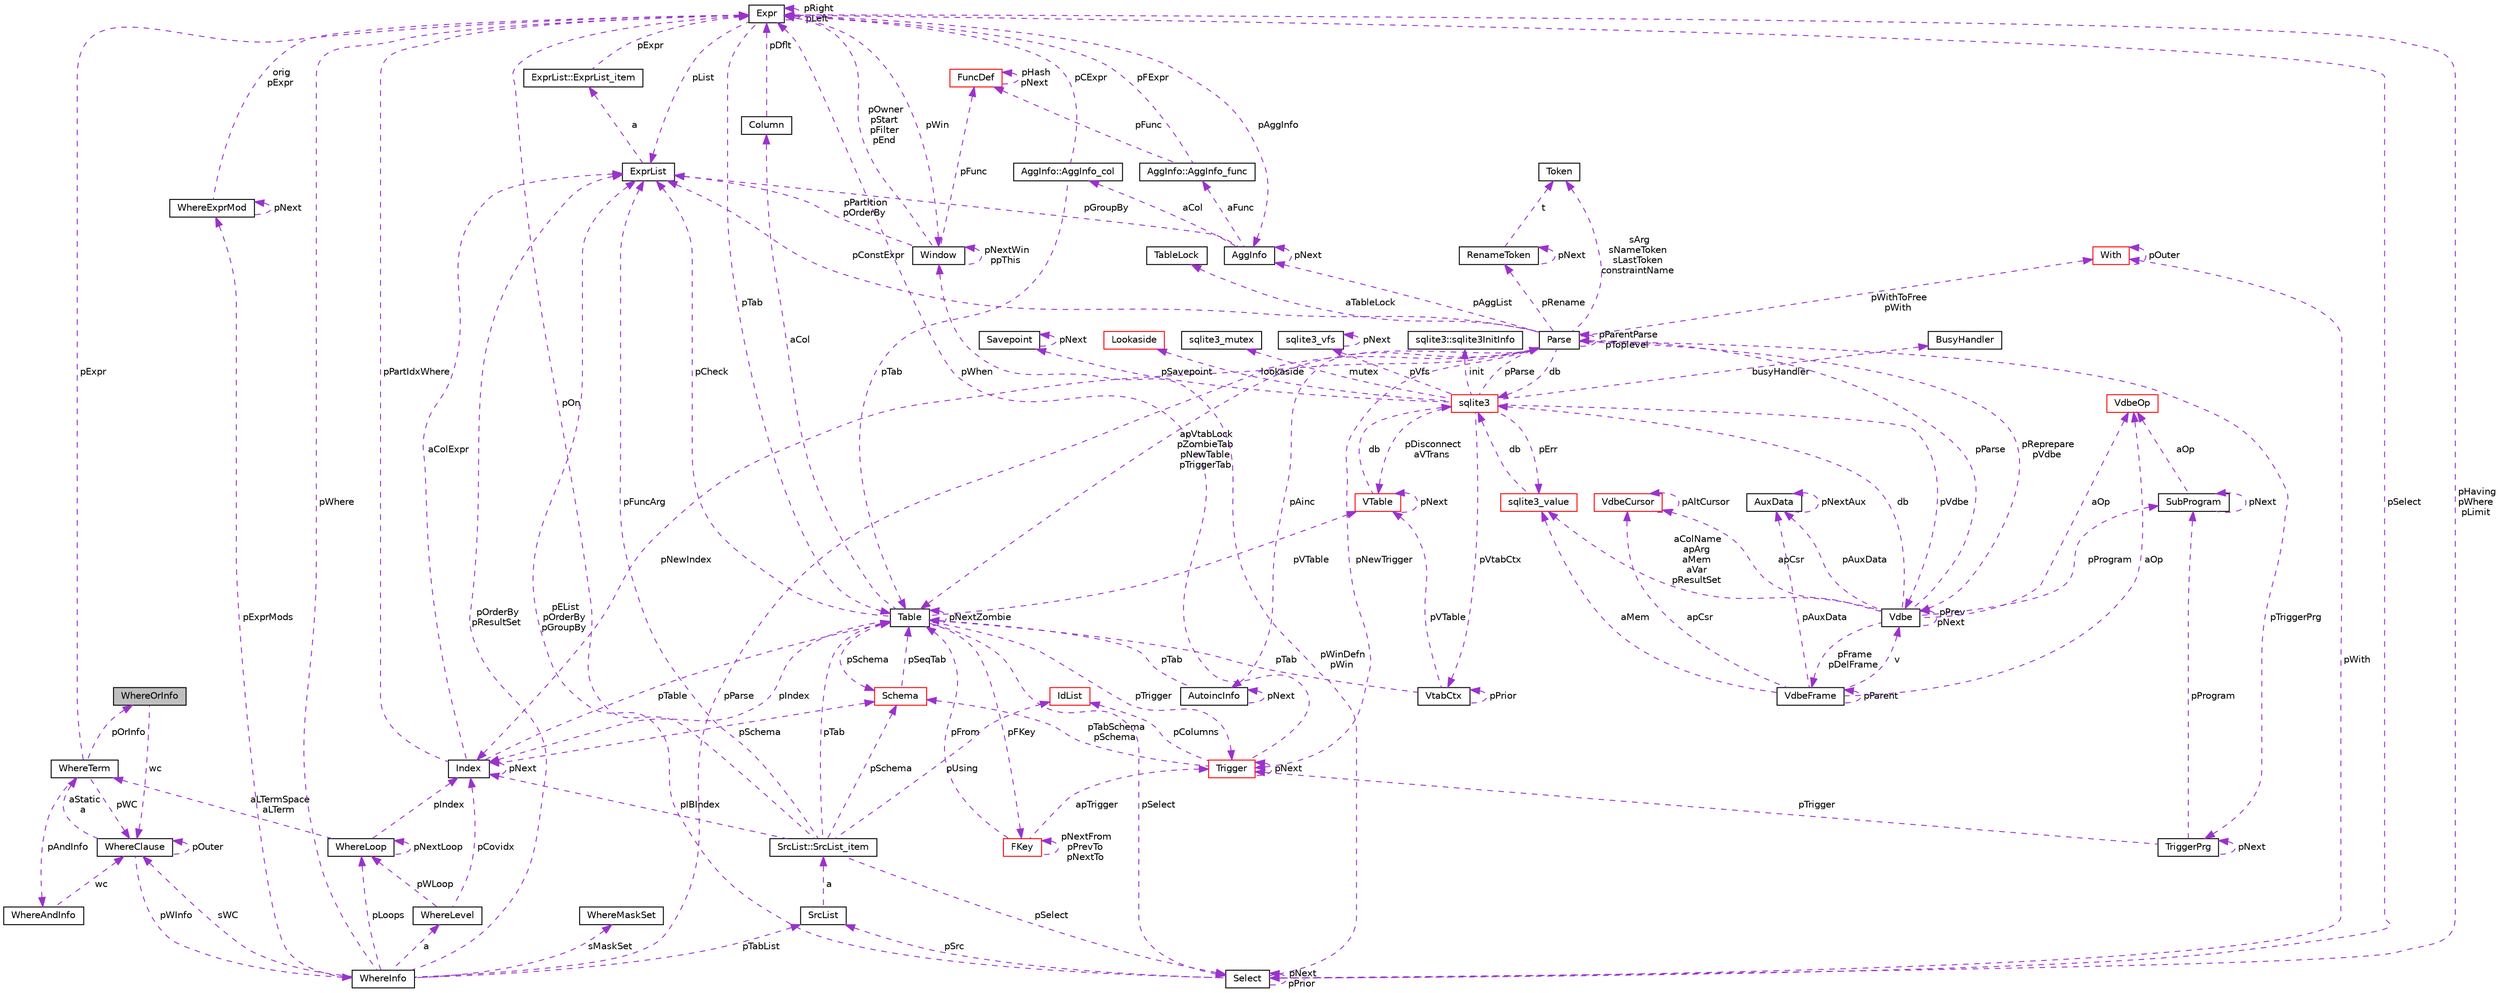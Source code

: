 digraph "WhereOrInfo"
{
 // LATEX_PDF_SIZE
  edge [fontname="Helvetica",fontsize="10",labelfontname="Helvetica",labelfontsize="10"];
  node [fontname="Helvetica",fontsize="10",shape=record];
  Node1 [label="WhereOrInfo",height=0.2,width=0.4,color="black", fillcolor="grey75", style="filled", fontcolor="black",tooltip=" "];
  Node2 -> Node1 [dir="back",color="darkorchid3",fontsize="10",style="dashed",label=" wc" ,fontname="Helvetica"];
  Node2 [label="WhereClause",height=0.2,width=0.4,color="black", fillcolor="white", style="filled",URL="$structWhereClause.html",tooltip=" "];
  Node3 -> Node2 [dir="back",color="darkorchid3",fontsize="10",style="dashed",label=" aStatic\na" ,fontname="Helvetica"];
  Node3 [label="WhereTerm",height=0.2,width=0.4,color="black", fillcolor="white", style="filled",URL="$structWhereTerm.html",tooltip=" "];
  Node4 -> Node3 [dir="back",color="darkorchid3",fontsize="10",style="dashed",label=" pAndInfo" ,fontname="Helvetica"];
  Node4 [label="WhereAndInfo",height=0.2,width=0.4,color="black", fillcolor="white", style="filled",URL="$structWhereAndInfo.html",tooltip=" "];
  Node2 -> Node4 [dir="back",color="darkorchid3",fontsize="10",style="dashed",label=" wc" ,fontname="Helvetica"];
  Node1 -> Node3 [dir="back",color="darkorchid3",fontsize="10",style="dashed",label=" pOrInfo" ,fontname="Helvetica"];
  Node5 -> Node3 [dir="back",color="darkorchid3",fontsize="10",style="dashed",label=" pExpr" ,fontname="Helvetica"];
  Node5 [label="Expr",height=0.2,width=0.4,color="black", fillcolor="white", style="filled",URL="$structExpr.html",tooltip=" "];
  Node6 -> Node5 [dir="back",color="darkorchid3",fontsize="10",style="dashed",label=" pAggInfo" ,fontname="Helvetica"];
  Node6 [label="AggInfo",height=0.2,width=0.4,color="black", fillcolor="white", style="filled",URL="$structAggInfo.html",tooltip=" "];
  Node6 -> Node6 [dir="back",color="darkorchid3",fontsize="10",style="dashed",label=" pNext" ,fontname="Helvetica"];
  Node7 -> Node6 [dir="back",color="darkorchid3",fontsize="10",style="dashed",label=" aCol" ,fontname="Helvetica"];
  Node7 [label="AggInfo::AggInfo_col",height=0.2,width=0.4,color="black", fillcolor="white", style="filled",URL="$structAggInfo_1_1AggInfo__col.html",tooltip=" "];
  Node5 -> Node7 [dir="back",color="darkorchid3",fontsize="10",style="dashed",label=" pCExpr" ,fontname="Helvetica"];
  Node8 -> Node7 [dir="back",color="darkorchid3",fontsize="10",style="dashed",label=" pTab" ,fontname="Helvetica"];
  Node8 [label="Table",height=0.2,width=0.4,color="black", fillcolor="white", style="filled",URL="$structTable.html",tooltip=" "];
  Node9 -> Node8 [dir="back",color="darkorchid3",fontsize="10",style="dashed",label=" pSchema" ,fontname="Helvetica"];
  Node9 [label="Schema",height=0.2,width=0.4,color="red", fillcolor="white", style="filled",URL="$structSchema.html",tooltip=" "];
  Node8 -> Node9 [dir="back",color="darkorchid3",fontsize="10",style="dashed",label=" pSeqTab" ,fontname="Helvetica"];
  Node13 -> Node8 [dir="back",color="darkorchid3",fontsize="10",style="dashed",label=" aCol" ,fontname="Helvetica"];
  Node13 [label="Column",height=0.2,width=0.4,color="black", fillcolor="white", style="filled",URL="$structColumn.html",tooltip=" "];
  Node5 -> Node13 [dir="back",color="darkorchid3",fontsize="10",style="dashed",label=" pDflt" ,fontname="Helvetica"];
  Node14 -> Node8 [dir="back",color="darkorchid3",fontsize="10",style="dashed",label=" pFKey" ,fontname="Helvetica"];
  Node14 [label="FKey",height=0.2,width=0.4,color="red", fillcolor="white", style="filled",URL="$structFKey.html",tooltip=" "];
  Node14 -> Node14 [dir="back",color="darkorchid3",fontsize="10",style="dashed",label=" pNextFrom\npPrevTo\npNextTo" ,fontname="Helvetica"];
  Node8 -> Node14 [dir="back",color="darkorchid3",fontsize="10",style="dashed",label=" pFrom" ,fontname="Helvetica"];
  Node16 -> Node14 [dir="back",color="darkorchid3",fontsize="10",style="dashed",label=" apTrigger" ,fontname="Helvetica"];
  Node16 [label="Trigger",height=0.2,width=0.4,color="red", fillcolor="white", style="filled",URL="$structTrigger.html",tooltip=" "];
  Node9 -> Node16 [dir="back",color="darkorchid3",fontsize="10",style="dashed",label=" pTabSchema\npSchema" ,fontname="Helvetica"];
  Node5 -> Node16 [dir="back",color="darkorchid3",fontsize="10",style="dashed",label=" pWhen" ,fontname="Helvetica"];
  Node18 -> Node16 [dir="back",color="darkorchid3",fontsize="10",style="dashed",label=" pColumns" ,fontname="Helvetica"];
  Node18 [label="IdList",height=0.2,width=0.4,color="red", fillcolor="white", style="filled",URL="$structIdList.html",tooltip=" "];
  Node16 -> Node16 [dir="back",color="darkorchid3",fontsize="10",style="dashed",label=" pNext" ,fontname="Helvetica"];
  Node32 -> Node8 [dir="back",color="darkorchid3",fontsize="10",style="dashed",label=" pVTable" ,fontname="Helvetica"];
  Node32 [label="VTable",height=0.2,width=0.4,color="red", fillcolor="white", style="filled",URL="$structVTable.html",tooltip=" "];
  Node33 -> Node32 [dir="back",color="darkorchid3",fontsize="10",style="dashed",label=" db" ,fontname="Helvetica"];
  Node33 [label="sqlite3",height=0.2,width=0.4,color="red", fillcolor="white", style="filled",URL="$structsqlite3.html",tooltip=" "];
  Node34 -> Node33 [dir="back",color="darkorchid3",fontsize="10",style="dashed",label=" pVdbe" ,fontname="Helvetica"];
  Node34 [label="Vdbe",height=0.2,width=0.4,color="black", fillcolor="white", style="filled",URL="$structVdbe.html",tooltip=" "];
  Node34 -> Node34 [dir="back",color="darkorchid3",fontsize="10",style="dashed",label=" pPrev\npNext" ,fontname="Helvetica"];
  Node33 -> Node34 [dir="back",color="darkorchid3",fontsize="10",style="dashed",label=" db" ,fontname="Helvetica"];
  Node35 -> Node34 [dir="back",color="darkorchid3",fontsize="10",style="dashed",label=" aColName\napArg\naMem\naVar\npResultSet" ,fontname="Helvetica"];
  Node35 [label="sqlite3_value",height=0.2,width=0.4,color="red", fillcolor="white", style="filled",URL="$structsqlite3__value.html",tooltip=" "];
  Node33 -> Node35 [dir="back",color="darkorchid3",fontsize="10",style="dashed",label=" db" ,fontname="Helvetica"];
  Node37 -> Node34 [dir="back",color="darkorchid3",fontsize="10",style="dashed",label=" pFrame\npDelFrame" ,fontname="Helvetica"];
  Node37 [label="VdbeFrame",height=0.2,width=0.4,color="black", fillcolor="white", style="filled",URL="$structVdbeFrame.html",tooltip=" "];
  Node34 -> Node37 [dir="back",color="darkorchid3",fontsize="10",style="dashed",label=" v" ,fontname="Helvetica"];
  Node35 -> Node37 [dir="back",color="darkorchid3",fontsize="10",style="dashed",label=" aMem" ,fontname="Helvetica"];
  Node37 -> Node37 [dir="back",color="darkorchid3",fontsize="10",style="dashed",label=" pParent" ,fontname="Helvetica"];
  Node38 -> Node37 [dir="back",color="darkorchid3",fontsize="10",style="dashed",label=" pAuxData" ,fontname="Helvetica"];
  Node38 [label="AuxData",height=0.2,width=0.4,color="black", fillcolor="white", style="filled",URL="$structAuxData.html",tooltip=" "];
  Node38 -> Node38 [dir="back",color="darkorchid3",fontsize="10",style="dashed",label=" pNextAux" ,fontname="Helvetica"];
  Node39 -> Node37 [dir="back",color="darkorchid3",fontsize="10",style="dashed",label=" apCsr" ,fontname="Helvetica"];
  Node39 [label="VdbeCursor",height=0.2,width=0.4,color="red", fillcolor="white", style="filled",URL="$structVdbeCursor.html",tooltip=" "];
  Node39 -> Node39 [dir="back",color="darkorchid3",fontsize="10",style="dashed",label=" pAltCursor" ,fontname="Helvetica"];
  Node74 -> Node37 [dir="back",color="darkorchid3",fontsize="10",style="dashed",label=" aOp" ,fontname="Helvetica"];
  Node74 [label="VdbeOp",height=0.2,width=0.4,color="red", fillcolor="white", style="filled",URL="$structVdbeOp.html",tooltip=" "];
  Node38 -> Node34 [dir="back",color="darkorchid3",fontsize="10",style="dashed",label=" pAuxData" ,fontname="Helvetica"];
  Node76 -> Node34 [dir="back",color="darkorchid3",fontsize="10",style="dashed",label=" pProgram" ,fontname="Helvetica"];
  Node76 [label="SubProgram",height=0.2,width=0.4,color="black", fillcolor="white", style="filled",URL="$structSubProgram.html",tooltip=" "];
  Node76 -> Node76 [dir="back",color="darkorchid3",fontsize="10",style="dashed",label=" pNext" ,fontname="Helvetica"];
  Node74 -> Node76 [dir="back",color="darkorchid3",fontsize="10",style="dashed",label=" aOp" ,fontname="Helvetica"];
  Node39 -> Node34 [dir="back",color="darkorchid3",fontsize="10",style="dashed",label=" apCsr" ,fontname="Helvetica"];
  Node78 -> Node34 [dir="back",color="darkorchid3",fontsize="10",style="dashed",label=" pParse" ,fontname="Helvetica"];
  Node78 [label="Parse",height=0.2,width=0.4,color="black", fillcolor="white", style="filled",URL="$structParse.html",tooltip=" "];
  Node6 -> Node78 [dir="back",color="darkorchid3",fontsize="10",style="dashed",label=" pAggList" ,fontname="Helvetica"];
  Node34 -> Node78 [dir="back",color="darkorchid3",fontsize="10",style="dashed",label=" pReprepare\npVdbe" ,fontname="Helvetica"];
  Node33 -> Node78 [dir="back",color="darkorchid3",fontsize="10",style="dashed",label=" db" ,fontname="Helvetica"];
  Node79 -> Node78 [dir="back",color="darkorchid3",fontsize="10",style="dashed",label=" aTableLock" ,fontname="Helvetica"];
  Node79 [label="TableLock",height=0.2,width=0.4,color="black", fillcolor="white", style="filled",URL="$structTableLock.html",tooltip=" "];
  Node80 -> Node78 [dir="back",color="darkorchid3",fontsize="10",style="dashed",label=" sArg\nsNameToken\nsLastToken\nconstraintName" ,fontname="Helvetica"];
  Node80 [label="Token",height=0.2,width=0.4,color="black", fillcolor="white", style="filled",URL="$structToken.html",tooltip=" "];
  Node21 -> Node78 [dir="back",color="darkorchid3",fontsize="10",style="dashed",label=" pWithToFree\npWith" ,fontname="Helvetica"];
  Node21 [label="With",height=0.2,width=0.4,color="red", fillcolor="white", style="filled",URL="$structWith.html",tooltip=" "];
  Node21 -> Node21 [dir="back",color="darkorchid3",fontsize="10",style="dashed",label=" pOuter" ,fontname="Helvetica"];
  Node8 -> Node78 [dir="back",color="darkorchid3",fontsize="10",style="dashed",label=" apVtabLock\npZombieTab\npNewTable\npTriggerTab" ,fontname="Helvetica"];
  Node16 -> Node78 [dir="back",color="darkorchid3",fontsize="10",style="dashed",label=" pNewTrigger" ,fontname="Helvetica"];
  Node81 -> Node78 [dir="back",color="darkorchid3",fontsize="10",style="dashed",label=" pTriggerPrg" ,fontname="Helvetica"];
  Node81 [label="TriggerPrg",height=0.2,width=0.4,color="black", fillcolor="white", style="filled",URL="$structTriggerPrg.html",tooltip=" "];
  Node76 -> Node81 [dir="back",color="darkorchid3",fontsize="10",style="dashed",label=" pProgram" ,fontname="Helvetica"];
  Node16 -> Node81 [dir="back",color="darkorchid3",fontsize="10",style="dashed",label=" pTrigger" ,fontname="Helvetica"];
  Node81 -> Node81 [dir="back",color="darkorchid3",fontsize="10",style="dashed",label=" pNext" ,fontname="Helvetica"];
  Node82 -> Node78 [dir="back",color="darkorchid3",fontsize="10",style="dashed",label=" pRename" ,fontname="Helvetica"];
  Node82 [label="RenameToken",height=0.2,width=0.4,color="black", fillcolor="white", style="filled",URL="$structRenameToken.html",tooltip=" "];
  Node80 -> Node82 [dir="back",color="darkorchid3",fontsize="10",style="dashed",label=" t" ,fontname="Helvetica"];
  Node82 -> Node82 [dir="back",color="darkorchid3",fontsize="10",style="dashed",label=" pNext" ,fontname="Helvetica"];
  Node27 -> Node78 [dir="back",color="darkorchid3",fontsize="10",style="dashed",label=" pNewIndex" ,fontname="Helvetica"];
  Node27 [label="Index",height=0.2,width=0.4,color="black", fillcolor="white", style="filled",URL="$structIndex.html",tooltip=" "];
  Node9 -> Node27 [dir="back",color="darkorchid3",fontsize="10",style="dashed",label=" pSchema" ,fontname="Helvetica"];
  Node5 -> Node27 [dir="back",color="darkorchid3",fontsize="10",style="dashed",label=" pPartIdxWhere" ,fontname="Helvetica"];
  Node8 -> Node27 [dir="back",color="darkorchid3",fontsize="10",style="dashed",label=" pTable" ,fontname="Helvetica"];
  Node23 -> Node27 [dir="back",color="darkorchid3",fontsize="10",style="dashed",label=" aColExpr" ,fontname="Helvetica"];
  Node23 [label="ExprList",height=0.2,width=0.4,color="black", fillcolor="white", style="filled",URL="$structExprList.html",tooltip=" "];
  Node24 -> Node23 [dir="back",color="darkorchid3",fontsize="10",style="dashed",label=" a" ,fontname="Helvetica"];
  Node24 [label="ExprList::ExprList_item",height=0.2,width=0.4,color="black", fillcolor="white", style="filled",URL="$structExprList_1_1ExprList__item.html",tooltip=" "];
  Node5 -> Node24 [dir="back",color="darkorchid3",fontsize="10",style="dashed",label=" pExpr" ,fontname="Helvetica"];
  Node27 -> Node27 [dir="back",color="darkorchid3",fontsize="10",style="dashed",label=" pNext" ,fontname="Helvetica"];
  Node83 -> Node78 [dir="back",color="darkorchid3",fontsize="10",style="dashed",label=" pAinc" ,fontname="Helvetica"];
  Node83 [label="AutoincInfo",height=0.2,width=0.4,color="black", fillcolor="white", style="filled",URL="$structAutoincInfo.html",tooltip=" "];
  Node8 -> Node83 [dir="back",color="darkorchid3",fontsize="10",style="dashed",label=" pTab" ,fontname="Helvetica"];
  Node83 -> Node83 [dir="back",color="darkorchid3",fontsize="10",style="dashed",label=" pNext" ,fontname="Helvetica"];
  Node23 -> Node78 [dir="back",color="darkorchid3",fontsize="10",style="dashed",label=" pConstExpr" ,fontname="Helvetica"];
  Node78 -> Node78 [dir="back",color="darkorchid3",fontsize="10",style="dashed",label=" pParentParse\npToplevel" ,fontname="Helvetica"];
  Node74 -> Node34 [dir="back",color="darkorchid3",fontsize="10",style="dashed",label=" aOp" ,fontname="Helvetica"];
  Node84 -> Node33 [dir="back",color="darkorchid3",fontsize="10",style="dashed",label=" pSavepoint" ,fontname="Helvetica"];
  Node84 [label="Savepoint",height=0.2,width=0.4,color="black", fillcolor="white", style="filled",URL="$structSavepoint.html",tooltip=" "];
  Node84 -> Node84 [dir="back",color="darkorchid3",fontsize="10",style="dashed",label=" pNext" ,fontname="Helvetica"];
  Node85 -> Node33 [dir="back",color="darkorchid3",fontsize="10",style="dashed",label=" lookaside" ,fontname="Helvetica"];
  Node85 [label="Lookaside",height=0.2,width=0.4,color="red", fillcolor="white", style="filled",URL="$structLookaside.html",tooltip=" "];
  Node35 -> Node33 [dir="back",color="darkorchid3",fontsize="10",style="dashed",label=" pErr" ,fontname="Helvetica"];
  Node44 -> Node33 [dir="back",color="darkorchid3",fontsize="10",style="dashed",label=" mutex" ,fontname="Helvetica"];
  Node44 [label="sqlite3_mutex",height=0.2,width=0.4,color="black", fillcolor="white", style="filled",URL="$structsqlite3__mutex.html",tooltip=" "];
  Node55 -> Node33 [dir="back",color="darkorchid3",fontsize="10",style="dashed",label=" pVfs" ,fontname="Helvetica"];
  Node55 [label="sqlite3_vfs",height=0.2,width=0.4,color="black", fillcolor="white", style="filled",URL="$structsqlite3__vfs.html",tooltip=" "];
  Node55 -> Node55 [dir="back",color="darkorchid3",fontsize="10",style="dashed",label=" pNext" ,fontname="Helvetica"];
  Node87 -> Node33 [dir="back",color="darkorchid3",fontsize="10",style="dashed",label=" init" ,fontname="Helvetica"];
  Node87 [label="sqlite3::sqlite3InitInfo",height=0.2,width=0.4,color="black", fillcolor="white", style="filled",URL="$structsqlite3_1_1sqlite3InitInfo.html",tooltip=" "];
  Node88 -> Node33 [dir="back",color="darkorchid3",fontsize="10",style="dashed",label=" busyHandler" ,fontname="Helvetica"];
  Node88 [label="BusyHandler",height=0.2,width=0.4,color="black", fillcolor="white", style="filled",URL="$structBusyHandler.html",tooltip=" "];
  Node89 -> Node33 [dir="back",color="darkorchid3",fontsize="10",style="dashed",label=" pVtabCtx" ,fontname="Helvetica"];
  Node89 [label="VtabCtx",height=0.2,width=0.4,color="black", fillcolor="white", style="filled",URL="$structVtabCtx.html",tooltip=" "];
  Node89 -> Node89 [dir="back",color="darkorchid3",fontsize="10",style="dashed",label=" pPrior" ,fontname="Helvetica"];
  Node32 -> Node89 [dir="back",color="darkorchid3",fontsize="10",style="dashed",label=" pVTable" ,fontname="Helvetica"];
  Node8 -> Node89 [dir="back",color="darkorchid3",fontsize="10",style="dashed",label=" pTab" ,fontname="Helvetica"];
  Node32 -> Node33 [dir="back",color="darkorchid3",fontsize="10",style="dashed",label=" pDisconnect\naVTrans" ,fontname="Helvetica"];
  Node78 -> Node33 [dir="back",color="darkorchid3",fontsize="10",style="dashed",label=" pParse" ,fontname="Helvetica"];
  Node32 -> Node32 [dir="back",color="darkorchid3",fontsize="10",style="dashed",label=" pNext" ,fontname="Helvetica"];
  Node8 -> Node8 [dir="back",color="darkorchid3",fontsize="10",style="dashed",label=" pNextZombie" ,fontname="Helvetica"];
  Node16 -> Node8 [dir="back",color="darkorchid3",fontsize="10",style="dashed",label=" pTrigger" ,fontname="Helvetica"];
  Node20 -> Node8 [dir="back",color="darkorchid3",fontsize="10",style="dashed",label=" pSelect" ,fontname="Helvetica"];
  Node20 [label="Select",height=0.2,width=0.4,color="black", fillcolor="white", style="filled",URL="$structSelect.html",tooltip=" "];
  Node5 -> Node20 [dir="back",color="darkorchid3",fontsize="10",style="dashed",label=" pHaving\npWhere\npLimit" ,fontname="Helvetica"];
  Node21 -> Node20 [dir="back",color="darkorchid3",fontsize="10",style="dashed",label=" pWith" ,fontname="Helvetica"];
  Node20 -> Node20 [dir="back",color="darkorchid3",fontsize="10",style="dashed",label=" pNext\npPrior" ,fontname="Helvetica"];
  Node25 -> Node20 [dir="back",color="darkorchid3",fontsize="10",style="dashed",label=" pSrc" ,fontname="Helvetica"];
  Node25 [label="SrcList",height=0.2,width=0.4,color="black", fillcolor="white", style="filled",URL="$structSrcList.html",tooltip=" "];
  Node26 -> Node25 [dir="back",color="darkorchid3",fontsize="10",style="dashed",label=" a" ,fontname="Helvetica"];
  Node26 [label="SrcList::SrcList_item",height=0.2,width=0.4,color="black", fillcolor="white", style="filled",URL="$structSrcList_1_1SrcList__item.html",tooltip=" "];
  Node9 -> Node26 [dir="back",color="darkorchid3",fontsize="10",style="dashed",label=" pSchema" ,fontname="Helvetica"];
  Node5 -> Node26 [dir="back",color="darkorchid3",fontsize="10",style="dashed",label=" pOn" ,fontname="Helvetica"];
  Node18 -> Node26 [dir="back",color="darkorchid3",fontsize="10",style="dashed",label=" pUsing" ,fontname="Helvetica"];
  Node8 -> Node26 [dir="back",color="darkorchid3",fontsize="10",style="dashed",label=" pTab" ,fontname="Helvetica"];
  Node20 -> Node26 [dir="back",color="darkorchid3",fontsize="10",style="dashed",label=" pSelect" ,fontname="Helvetica"];
  Node27 -> Node26 [dir="back",color="darkorchid3",fontsize="10",style="dashed",label=" pIBIndex" ,fontname="Helvetica"];
  Node23 -> Node26 [dir="back",color="darkorchid3",fontsize="10",style="dashed",label=" pFuncArg" ,fontname="Helvetica"];
  Node23 -> Node20 [dir="back",color="darkorchid3",fontsize="10",style="dashed",label=" pEList\npOrderBy\npGroupBy" ,fontname="Helvetica"];
  Node28 -> Node20 [dir="back",color="darkorchid3",fontsize="10",style="dashed",label=" pWinDefn\npWin" ,fontname="Helvetica"];
  Node28 [label="Window",height=0.2,width=0.4,color="black", fillcolor="white", style="filled",URL="$structWindow.html",tooltip=" "];
  Node5 -> Node28 [dir="back",color="darkorchid3",fontsize="10",style="dashed",label=" pOwner\npStart\npFilter\npEnd" ,fontname="Helvetica"];
  Node23 -> Node28 [dir="back",color="darkorchid3",fontsize="10",style="dashed",label=" pPartition\npOrderBy" ,fontname="Helvetica"];
  Node29 -> Node28 [dir="back",color="darkorchid3",fontsize="10",style="dashed",label=" pFunc" ,fontname="Helvetica"];
  Node29 [label="FuncDef",height=0.2,width=0.4,color="red", fillcolor="white", style="filled",URL="$structFuncDef.html",tooltip=" "];
  Node29 -> Node29 [dir="back",color="darkorchid3",fontsize="10",style="dashed",label=" pHash\npNext" ,fontname="Helvetica"];
  Node28 -> Node28 [dir="back",color="darkorchid3",fontsize="10",style="dashed",label=" pNextWin\nppThis" ,fontname="Helvetica"];
  Node23 -> Node8 [dir="back",color="darkorchid3",fontsize="10",style="dashed",label=" pCheck" ,fontname="Helvetica"];
  Node27 -> Node8 [dir="back",color="darkorchid3",fontsize="10",style="dashed",label=" pIndex" ,fontname="Helvetica"];
  Node92 -> Node6 [dir="back",color="darkorchid3",fontsize="10",style="dashed",label=" aFunc" ,fontname="Helvetica"];
  Node92 [label="AggInfo::AggInfo_func",height=0.2,width=0.4,color="black", fillcolor="white", style="filled",URL="$structAggInfo_1_1AggInfo__func.html",tooltip=" "];
  Node5 -> Node92 [dir="back",color="darkorchid3",fontsize="10",style="dashed",label=" pFExpr" ,fontname="Helvetica"];
  Node29 -> Node92 [dir="back",color="darkorchid3",fontsize="10",style="dashed",label=" pFunc" ,fontname="Helvetica"];
  Node23 -> Node6 [dir="back",color="darkorchid3",fontsize="10",style="dashed",label=" pGroupBy" ,fontname="Helvetica"];
  Node5 -> Node5 [dir="back",color="darkorchid3",fontsize="10",style="dashed",label=" pRight\npLeft" ,fontname="Helvetica"];
  Node8 -> Node5 [dir="back",color="darkorchid3",fontsize="10",style="dashed",label=" pTab" ,fontname="Helvetica"];
  Node20 -> Node5 [dir="back",color="darkorchid3",fontsize="10",style="dashed",label=" pSelect" ,fontname="Helvetica"];
  Node23 -> Node5 [dir="back",color="darkorchid3",fontsize="10",style="dashed",label=" pList" ,fontname="Helvetica"];
  Node28 -> Node5 [dir="back",color="darkorchid3",fontsize="10",style="dashed",label=" pWin" ,fontname="Helvetica"];
  Node2 -> Node3 [dir="back",color="darkorchid3",fontsize="10",style="dashed",label=" pWC" ,fontname="Helvetica"];
  Node93 -> Node2 [dir="back",color="darkorchid3",fontsize="10",style="dashed",label=" pWInfo" ,fontname="Helvetica"];
  Node93 [label="WhereInfo",height=0.2,width=0.4,color="black", fillcolor="white", style="filled",URL="$structWhereInfo.html",tooltip=" "];
  Node5 -> Node93 [dir="back",color="darkorchid3",fontsize="10",style="dashed",label=" pWhere" ,fontname="Helvetica"];
  Node94 -> Node93 [dir="back",color="darkorchid3",fontsize="10",style="dashed",label=" pLoops" ,fontname="Helvetica"];
  Node94 [label="WhereLoop",height=0.2,width=0.4,color="black", fillcolor="white", style="filled",URL="$structWhereLoop.html",tooltip=" "];
  Node94 -> Node94 [dir="back",color="darkorchid3",fontsize="10",style="dashed",label=" pNextLoop" ,fontname="Helvetica"];
  Node3 -> Node94 [dir="back",color="darkorchid3",fontsize="10",style="dashed",label=" aLTermSpace\naLTerm" ,fontname="Helvetica"];
  Node27 -> Node94 [dir="back",color="darkorchid3",fontsize="10",style="dashed",label=" pIndex" ,fontname="Helvetica"];
  Node2 -> Node93 [dir="back",color="darkorchid3",fontsize="10",style="dashed",label=" sWC" ,fontname="Helvetica"];
  Node95 -> Node93 [dir="back",color="darkorchid3",fontsize="10",style="dashed",label=" pExprMods" ,fontname="Helvetica"];
  Node95 [label="WhereExprMod",height=0.2,width=0.4,color="black", fillcolor="white", style="filled",URL="$structWhereExprMod.html",tooltip=" "];
  Node5 -> Node95 [dir="back",color="darkorchid3",fontsize="10",style="dashed",label=" orig\npExpr" ,fontname="Helvetica"];
  Node95 -> Node95 [dir="back",color="darkorchid3",fontsize="10",style="dashed",label=" pNext" ,fontname="Helvetica"];
  Node96 -> Node93 [dir="back",color="darkorchid3",fontsize="10",style="dashed",label=" a" ,fontname="Helvetica"];
  Node96 [label="WhereLevel",height=0.2,width=0.4,color="black", fillcolor="white", style="filled",URL="$structWhereLevel.html",tooltip=" "];
  Node94 -> Node96 [dir="back",color="darkorchid3",fontsize="10",style="dashed",label=" pWLoop" ,fontname="Helvetica"];
  Node27 -> Node96 [dir="back",color="darkorchid3",fontsize="10",style="dashed",label=" pCovidx" ,fontname="Helvetica"];
  Node97 -> Node93 [dir="back",color="darkorchid3",fontsize="10",style="dashed",label=" sMaskSet" ,fontname="Helvetica"];
  Node97 [label="WhereMaskSet",height=0.2,width=0.4,color="black", fillcolor="white", style="filled",URL="$structWhereMaskSet.html",tooltip=" "];
  Node25 -> Node93 [dir="back",color="darkorchid3",fontsize="10",style="dashed",label=" pTabList" ,fontname="Helvetica"];
  Node23 -> Node93 [dir="back",color="darkorchid3",fontsize="10",style="dashed",label=" pOrderBy\npResultSet" ,fontname="Helvetica"];
  Node78 -> Node93 [dir="back",color="darkorchid3",fontsize="10",style="dashed",label=" pParse" ,fontname="Helvetica"];
  Node2 -> Node2 [dir="back",color="darkorchid3",fontsize="10",style="dashed",label=" pOuter" ,fontname="Helvetica"];
}
